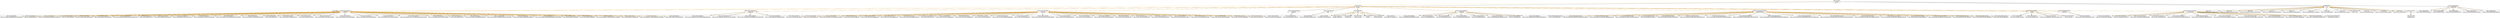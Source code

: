 digraph {
 node [shape=box];
 maxiter=50000;
 epsilon=0.01;
 splines=false;
  
 overlap=false;
 "edu.iu.nwb\nparent" -> "org.cishell\nparent" [color=orange] ;
"edu.iu.nwb\nparent" -> "edu.iu.nwb\nplugins"
"edu.iu.nwb\nplugins" -> "org.cishell\nparent" [color=orange] ;
"edu.iu.nwb\nplugins" -> "edu.iu.nwb.analysis\nanalysis"
"edu.iu.nwb.analysis\nanalysis" -> "edu.iu.nwb\nplugins" [color=orange] ;
"edu.iu.nwb.analysis\nanalysis" -> "edu.iu.nwb.analysis\nedu.iu.iv.analysis.pathfindernetworkscaling"
"edu.iu.nwb.analysis\nedu.iu.iv.analysis.pathfindernetworkscaling" -> "edu.iu.nwb.analysis\nanalysis" [color=orange] ;
"edu.iu.nwb.analysis\nanalysis" -> "edu.iu.nwb.analysis\nedu.iu.iv.attacktolerance"
"edu.iu.nwb.analysis\nedu.iu.iv.attacktolerance" -> "edu.iu.nwb.analysis\nanalysis" [color=orange] ;
"edu.iu.nwb.analysis\nanalysis" -> "edu.iu.nwb.analysis\nedu.iu.iv.clustering.betweennesscentrality"
"edu.iu.nwb.analysis\nedu.iu.iv.clustering.betweennesscentrality" -> "edu.iu.nwb.analysis\nanalysis" [color=orange] ;
"edu.iu.nwb.analysis\nanalysis" -> "edu.iu.nwb.analysis\nedu.iu.iv.search.p2p.bfs"
"edu.iu.nwb.analysis\nedu.iu.iv.search.p2p.bfs" -> "edu.iu.nwb.analysis\nanalysis" [color=orange] ;
"edu.iu.nwb.analysis\nanalysis" -> "edu.iu.nwb.analysis\nedu.iu.iv.search.p2p.randomwalk"
"edu.iu.nwb.analysis\nedu.iu.iv.search.p2p.randomwalk" -> "edu.iu.nwb.analysis\nanalysis" [color=orange] ;
"edu.iu.nwb.analysis\nanalysis" -> "edu.iu.nwb.analysis\nedu.iu.nwb.analysis.betweenness"
"edu.iu.nwb.analysis\nedu.iu.nwb.analysis.betweenness" -> "edu.iu.nwb.analysis\nanalysis" [color=orange] ;
"edu.iu.nwb.analysis\nanalysis" -> "edu.iu.nwb.analysis\nedu.iu.nwb.analysis.blondelcommunitydetection"
"edu.iu.nwb.analysis\nedu.iu.nwb.analysis.blondelcommunitydetection" -> "edu.iu.nwb.analysis\nanalysis" [color=orange] ;
"edu.iu.nwb.analysis\nanalysis" -> "edu.iu.nwb.analysis\nedu.iu.nwb.analysis.burst"
"edu.iu.nwb.analysis\nedu.iu.nwb.analysis.burst" -> "edu.iu.nwb.analysis\nanalysis" [color=orange] ;
"edu.iu.nwb.analysis\nanalysis" -> "edu.iu.nwb.analysis\nedu.iu.nwb.analysis.dichotomize"
"edu.iu.nwb.analysis\nedu.iu.nwb.analysis.dichotomize" -> "edu.iu.nwb.analysis\nanalysis" [color=orange] ;
"edu.iu.nwb.analysis\nanalysis" -> "edu.iu.nwb.analysis\nedu.iu.nwb.analysis.extractattractors"
"edu.iu.nwb.analysis\nedu.iu.nwb.analysis.extractattractors" -> "edu.iu.nwb.analysis\nanalysis" [color=orange] ;
"edu.iu.nwb.analysis\nanalysis" -> "edu.iu.nwb.analysis\nedu.iu.nwb.analysis.extractcoauthorship"
"edu.iu.nwb.analysis\nedu.iu.nwb.analysis.extractcoauthorship" -> "edu.iu.nwb.analysis\nanalysis" [color=orange] ;
"edu.iu.nwb.analysis\nanalysis" -> "edu.iu.nwb.analysis\nedu.iu.nwb.analysis.extractdirectednetfromtable"
"edu.iu.nwb.analysis\nedu.iu.nwb.analysis.extractdirectednetfromtable" -> "edu.iu.nwb.analysis\nanalysis" [color=orange] ;
"edu.iu.nwb.analysis\nanalysis" -> "edu.iu.nwb.analysis\nedu.iu.nwb.analysis.extractnetfromtable"
"edu.iu.nwb.analysis\nedu.iu.nwb.analysis.extractnetfromtable" -> "edu.iu.nwb.analysis\nanalysis" [color=orange] ;
"edu.iu.nwb.analysis\nanalysis" -> "edu.iu.nwb.analysis\nedu.iu.nwb.analysis.hits"
"edu.iu.nwb.analysis\nedu.iu.nwb.analysis.hits" -> "edu.iu.nwb.analysis\nanalysis" [color=orange] ;
"edu.iu.nwb.analysis\nanalysis" -> "edu.iu.nwb.analysis\nedu.iu.nwb.analysis.isidupremover"
"edu.iu.nwb.analysis\nedu.iu.nwb.analysis.isidupremover" -> "edu.iu.nwb.analysis\nanalysis" [color=orange] ;
"edu.iu.nwb.analysis\nanalysis" -> "edu.iu.nwb.analysis\nedu.iu.nwb.analysis.isolates"
"edu.iu.nwb.analysis\nedu.iu.nwb.analysis.isolates" -> "edu.iu.nwb.analysis\nanalysis" [color=orange] ;
"edu.iu.nwb.analysis\nanalysis" -> "edu.iu.nwb.analysis\nedu.iu.nwb.analysis.java.directedknn"
"edu.iu.nwb.analysis\nedu.iu.nwb.analysis.java.directedknn" -> "edu.iu.nwb.analysis\nanalysis" [color=orange] ;
"edu.iu.nwb.analysis\nanalysis" -> "edu.iu.nwb.analysis\nedu.iu.nwb.analysis.java.nodedegree"
"edu.iu.nwb.analysis\nedu.iu.nwb.analysis.java.nodedegree" -> "edu.iu.nwb.analysis\nanalysis" [color=orange] ;
"edu.iu.nwb.analysis\nanalysis" -> "edu.iu.nwb.analysis\nedu.iu.nwb.analysis.java.nodeindegree"
"edu.iu.nwb.analysis\nedu.iu.nwb.analysis.java.nodeindegree" -> "edu.iu.nwb.analysis\nanalysis" [color=orange] ;
"edu.iu.nwb.analysis\nanalysis" -> "edu.iu.nwb.analysis\nedu.iu.nwb.analysis.java.nodeoutdegree"
"edu.iu.nwb.analysis\nedu.iu.nwb.analysis.java.nodeoutdegree" -> "edu.iu.nwb.analysis\nanalysis" [color=orange] ;
"edu.iu.nwb.analysis\nanalysis" -> "edu.iu.nwb.analysis\nedu.iu.nwb.analysis.java.strongcomponentclustering"
"edu.iu.nwb.analysis\nedu.iu.nwb.analysis.java.strongcomponentclustering" -> "edu.iu.nwb.analysis\nanalysis" [color=orange] ;
"edu.iu.nwb.analysis\nanalysis" -> "edu.iu.nwb.analysis\nedu.iu.nwb.analysis.java.undirectedknn"
"edu.iu.nwb.analysis\nedu.iu.nwb.analysis.java.undirectedknn" -> "edu.iu.nwb.analysis\nanalysis" [color=orange] ;
"edu.iu.nwb.analysis\nanalysis" -> "edu.iu.nwb.analysis\nedu.iu.nwb.analysis.kcore"
"edu.iu.nwb.analysis\nedu.iu.nwb.analysis.kcore" -> "edu.iu.nwb.analysis\nanalysis" [color=orange] ;
"edu.iu.nwb.analysis\nanalysis" -> "edu.iu.nwb.analysis\nedu.iu.nwb.analysis.multipartitejoining"
"edu.iu.nwb.analysis\nedu.iu.nwb.analysis.multipartitejoining" -> "edu.iu.nwb.analysis\nanalysis" [color=orange] ;
"edu.iu.nwb.analysis\nanalysis" -> "edu.iu.nwb.analysis\nedu.iu.nwb.analysis.nodebetweennesscentrality"
"edu.iu.nwb.analysis\nedu.iu.nwb.analysis.nodebetweennesscentrality" -> "edu.iu.nwb.analysis\nanalysis" [color=orange] ;
"edu.iu.nwb.analysis\nanalysis" -> "edu.iu.nwb.analysis\nedu.iu.nwb.analysis.pagerank.weighted"
"edu.iu.nwb.analysis\nedu.iu.nwb.analysis.pagerank.weighted" -> "edu.iu.nwb.analysis\nanalysis" [color=orange] ;
"edu.iu.nwb.analysis\nanalysis" -> "edu.iu.nwb.analysis\nedu.iu.nwb.analysis.pathfindergraphnetworkscaling"
"edu.iu.nwb.analysis\nedu.iu.nwb.analysis.pathfindergraphnetworkscaling" -> "edu.iu.nwb.analysis\nanalysis" [color=orange] ;
"edu.iu.nwb.analysis\nanalysis" -> "edu.iu.nwb.analysis\nedu.iu.nwb.analysis.sampling"
"edu.iu.nwb.analysis\nedu.iu.nwb.analysis.sampling" -> "edu.iu.nwb.analysis\nanalysis" [color=orange] ;
"edu.iu.nwb.analysis\nanalysis" -> "edu.iu.nwb.analysis\nedu.iu.nwb.analysis.selfloops"
"edu.iu.nwb.analysis\nedu.iu.nwb.analysis.selfloops" -> "edu.iu.nwb.analysis\nanalysis" [color=orange] ;
"edu.iu.nwb.analysis\nanalysis" -> "edu.iu.nwb.analysis\nedu.iu.nwb.analysis.sitebetweenness.wrapper"
"edu.iu.nwb.analysis\nedu.iu.nwb.analysis.sitebetweenness.wrapper" -> "edu.iu.nwb.analysis\nanalysis" [color=orange] ;
"edu.iu.nwb.analysis\nanalysis" -> "edu.iu.nwb.analysis\nedu.iu.nwb.analysis.symmetrize"
"edu.iu.nwb.analysis\nedu.iu.nwb.analysis.symmetrize" -> "edu.iu.nwb.analysis\nanalysis" [color=orange] ;
"edu.iu.nwb.analysis\nanalysis" -> "edu.iu.nwb.analysis\nedu.iu.nwb.analysis.weakcomponentclustering"
"edu.iu.nwb.analysis\nedu.iu.nwb.analysis.weakcomponentclustering" -> "edu.iu.nwb.analysis\nanalysis" [color=orange] ;
"edu.iu.nwb.analysis\nanalysis" -> "edu.iu.nwb.analysis\nedu.iu.nwb.toolkit.networkanalysis"
"edu.iu.nwb.analysis\nedu.iu.nwb.toolkit.networkanalysis" -> "edu.iu.nwb.analysis\nanalysis" [color=orange] ;
"edu.iu.nwb\nplugins" -> "edu.iu.nwb.composite\ncomposite"
"edu.iu.nwb.composite\ncomposite" -> "edu.iu.nwb\nplugins" [color=orange] ;
"edu.iu.nwb.composite\ncomposite" -> "edu.iu.nwb.composite\nedu.iu.nwb.composite.extractauthorpapernetwork"
"edu.iu.nwb.composite\nedu.iu.nwb.composite.extractauthorpapernetwork" -> "edu.iu.nwb.composite\ncomposite" [color=orange] ;
"edu.iu.nwb.composite\ncomposite" -> "edu.iu.nwb.composite\nedu.iu.nwb.composite.extractcowordfromtable"
"edu.iu.nwb.composite\nedu.iu.nwb.composite.extractcowordfromtable" -> "edu.iu.nwb.composite\ncomposite" [color=orange] ;
"edu.iu.nwb.composite\ncomposite" -> "edu.iu.nwb.composite\nedu.iu.nwb.composite.extractpapercitationnetwork"
"edu.iu.nwb.composite\nedu.iu.nwb.composite.extractpapercitationnetwork" -> "edu.iu.nwb.composite\ncomposite" [color=orange] ;
"edu.iu.nwb.composite\ncomposite" -> "edu.iu.nwb.composite\nedu.iu.nwb.composite.isiloadandclean"
"edu.iu.nwb.composite\nedu.iu.nwb.composite.isiloadandclean" -> "edu.iu.nwb.composite\ncomposite" [color=orange] ;
"edu.iu.nwb\nplugins" -> "edu.iu.nwb.converter\nconverter"
"edu.iu.nwb.converter\nconverter" -> "edu.iu.nwb\nplugins" [color=orange] ;
"edu.iu.nwb.converter\nconverter" -> "edu.iu.nwb.converter\nedu.iu.cns.converter.graceplot"
"edu.iu.nwb.converter\nedu.iu.cns.converter.graceplot" -> "edu.iu.nwb.converter\nconverter" [color=orange] ;
"edu.iu.nwb.converter\nconverter" -> "edu.iu.nwb.converter\nedu.iu.cns.converter.plotcsv"
"edu.iu.nwb.converter\nedu.iu.cns.converter.plotcsv" -> "edu.iu.nwb.converter\nconverter" [color=orange] ;
"edu.iu.nwb.converter\nconverter" -> "edu.iu.nwb.converter\nedu.iu.nwb.converter.cerncoltmatrix_nwbfile"
"edu.iu.nwb.converter\nedu.iu.nwb.converter.cerncoltmatrix_nwbfile" -> "edu.iu.nwb.converter\nconverter" [color=orange] ;
"edu.iu.nwb.converter\nconverter" -> "edu.iu.nwb.converter\nedu.iu.nwb.converter.edgelist"
"edu.iu.nwb.converter\nedu.iu.nwb.converter.edgelist" -> "edu.iu.nwb.converter\nconverter" [color=orange] ;
"edu.iu.nwb.converter\nconverter" -> "edu.iu.nwb.converter\nedu.iu.nwb.converter.jungpajeknet"
"edu.iu.nwb.converter\nedu.iu.nwb.converter.jungpajeknet" -> "edu.iu.nwb.converter\nconverter" [color=orange] ;
"edu.iu.nwb.converter\nconverter" -> "edu.iu.nwb.converter\nedu.iu.nwb.converter.jungprefuse"
"edu.iu.nwb.converter\nedu.iu.nwb.converter.jungprefuse" -> "edu.iu.nwb.converter\nconverter" [color=orange] ;
"edu.iu.nwb.converter\nconverter" -> "edu.iu.nwb.converter\nedu.iu.nwb.converter.jungprefusebeta"
"edu.iu.nwb.converter\nedu.iu.nwb.converter.jungprefusebeta" -> "edu.iu.nwb.converter\nconverter" [color=orange] ;
"edu.iu.nwb.converter\nconverter" -> "edu.iu.nwb.converter\nedu.iu.nwb.converter.nwb"
"edu.iu.nwb.converter\nedu.iu.nwb.converter.nwb" -> "edu.iu.nwb.converter\nconverter" [color=orange] ;
"edu.iu.nwb.converter\nconverter" -> "edu.iu.nwb.converter\nedu.iu.nwb.converter.nwbgraphml"
"edu.iu.nwb.converter\nedu.iu.nwb.converter.nwbgraphml" -> "edu.iu.nwb.converter\nconverter" [color=orange] ;
"edu.iu.nwb.converter\nconverter" -> "edu.iu.nwb.converter\nedu.iu.nwb.converter.nwbpajeknet"
"edu.iu.nwb.converter\nedu.iu.nwb.converter.nwbpajeknet" -> "edu.iu.nwb.converter\nconverter" [color=orange] ;
"edu.iu.nwb.converter\nconverter" -> "edu.iu.nwb.converter\nedu.iu.nwb.converter.pajekmat"
"edu.iu.nwb.converter\nedu.iu.nwb.converter.pajekmat" -> "edu.iu.nwb.converter\nconverter" [color=orange] ;
"edu.iu.nwb.converter\nconverter" -> "edu.iu.nwb.converter\nedu.iu.nwb.converter.pajekmatpajeknet"
"edu.iu.nwb.converter\nedu.iu.nwb.converter.pajekmatpajeknet" -> "edu.iu.nwb.converter\nconverter" [color=orange] ;
"edu.iu.nwb.converter\nconverter" -> "edu.iu.nwb.converter\nedu.iu.nwb.converter.pajeknet"
"edu.iu.nwb.converter\nedu.iu.nwb.converter.pajeknet" -> "edu.iu.nwb.converter\nconverter" [color=orange] ;
"edu.iu.nwb.converter\nconverter" -> "edu.iu.nwb.converter\nedu.iu.nwb.converter.prefuseTreeBetaAlpha"
"edu.iu.nwb.converter\nedu.iu.nwb.converter.prefuseTreeBetaAlpha" -> "edu.iu.nwb.converter\nconverter" [color=orange] ;
"edu.iu.nwb.converter\nconverter" -> "edu.iu.nwb.converter\nedu.iu.nwb.converter.prefusebibtex"
"edu.iu.nwb.converter\nedu.iu.nwb.converter.prefusebibtex" -> "edu.iu.nwb.converter\nconverter" [color=orange] ;
"edu.iu.nwb.converter\nconverter" -> "edu.iu.nwb.converter\nedu.iu.nwb.converter.prefusecsv"
"edu.iu.nwb.converter\nedu.iu.nwb.converter.prefusecsv" -> "edu.iu.nwb.converter\nconverter" [color=orange] ;
"edu.iu.nwb.converter\nconverter" -> "edu.iu.nwb.converter\nedu.iu.nwb.converter.prefusegraphml"
"edu.iu.nwb.converter\nedu.iu.nwb.converter.prefusegraphml" -> "edu.iu.nwb.converter\nconverter" [color=orange] ;
"edu.iu.nwb.converter\nconverter" -> "edu.iu.nwb.converter\nedu.iu.nwb.converter.prefuseisi"
"edu.iu.nwb.converter\nedu.iu.nwb.converter.prefuseisi" -> "edu.iu.nwb.converter\nconverter" [color=orange] ;
"edu.iu.nwb.converter\nconverter" -> "edu.iu.nwb.converter\nedu.iu.nwb.converter.prefusensf"
"edu.iu.nwb.converter\nedu.iu.nwb.converter.prefusensf" -> "edu.iu.nwb.converter\nconverter" [color=orange] ;
"edu.iu.nwb.converter\nconverter" -> "edu.iu.nwb.converter\nedu.iu.nwb.converter.prefuserefer"
"edu.iu.nwb.converter\nedu.iu.nwb.converter.prefuserefer" -> "edu.iu.nwb.converter\nconverter" [color=orange] ;
"edu.iu.nwb.converter\nconverter" -> "edu.iu.nwb.converter\nedu.iu.nwb.converter.prefusescopus"
"edu.iu.nwb.converter\nedu.iu.nwb.converter.prefusescopus" -> "edu.iu.nwb.converter\nconverter" [color=orange] ;
"edu.iu.nwb.converter\nconverter" -> "edu.iu.nwb.converter\nedu.iu.nwb.converter.prefusetreeml"
"edu.iu.nwb.converter\nedu.iu.nwb.converter.prefusetreeml" -> "edu.iu.nwb.converter\nconverter" [color=orange] ;
"edu.iu.nwb.converter\nconverter" -> "edu.iu.nwb.converter\nedu.iu.nwb.converter.prefusexgmml"
"edu.iu.nwb.converter\nedu.iu.nwb.converter.prefusexgmml" -> "edu.iu.nwb.converter\nconverter" [color=orange] ;
"edu.iu.nwb.converter\nconverter" -> "edu.iu.nwb.converter\nedu.iu.nwb.converter.tablegraph"
"edu.iu.nwb.converter\nedu.iu.nwb.converter.tablegraph" -> "edu.iu.nwb.converter\nconverter" [color=orange] ;
"edu.iu.nwb.converter\nconverter" -> "edu.iu.nwb.converter\nedu.iu.nwb.converter.text"
"edu.iu.nwb.converter\nedu.iu.nwb.converter.text" -> "edu.iu.nwb.converter\nconverter" [color=orange] ;
"edu.iu.nwb.converter\nconverter" -> "edu.iu.nwb.converter\nedu.iu.nwb.converter.treegraph"
"edu.iu.nwb.converter\nedu.iu.nwb.converter.treegraph" -> "edu.iu.nwb.converter\nconverter" [color=orange] ;
"edu.iu.nwb\nplugins" -> "edu.iu.nwb.database\ndatabase"
"edu.iu.nwb.database\ndatabase" -> "edu.iu.nwb\nplugins" [color=orange] ;
"edu.iu.nwb.database\ndatabase" -> "edu.iu.nwb.database\nedu.iu.nwb.database.connect"
"edu.iu.nwb.database\nedu.iu.nwb.database.connect" -> "edu.iu.nwb.database\ndatabase" [color=orange] ;
"edu.iu.nwb\nplugins" -> "edu.iu.nwb.help\nhelp"
"edu.iu.nwb.help\nhelp" -> "edu.iu.nwb\nplugins" [color=orange] ;
"edu.iu.nwb.help\nhelp" -> "edu.iu.nwb.help\nedu.iu.nwb.help.documentation"
"edu.iu.nwb.help\nedu.iu.nwb.help.documentation" -> "edu.iu.nwb.help\nhelp" [color=orange] ;
"edu.iu.nwb\nplugins" -> "edu.iu.nwb.libs\nlibs"
"edu.iu.nwb.libs\nlibs" -> "edu.iu.nwb\nplugins" [color=orange] ;
"edu.iu.nwb.libs\nlibs" -> "edu.iu.nwb.libs\nFreeHEP_VectorGraphics"
"edu.iu.nwb.libs\nFreeHEP_VectorGraphics" -> "edu.iu.nwb.libs\nlibs" [color=orange] ;
"edu.iu.nwb.libs\nlibs" -> "edu.iu.nwb.libs\ngoogle_collections"
"edu.iu.nwb.libs\ngoogle_collections" -> "edu.iu.nwb.libs\nlibs" [color=orange] ;
"edu.iu.nwb.libs\nlibs" -> "edu.iu.nwb.libs\njavabib.orig"
"edu.iu.nwb.libs\njavabib.orig" -> "edu.iu.nwb.libs\nlibs" [color=orange] ;
"edu.iu.nwb.libs\nlibs" -> "edu.iu.nwb.libs\njaxb_stax_jpa"
"edu.iu.nwb.libs\njaxb_stax_jpa" -> "edu.iu.nwb.libs\nlibs" [color=orange] ;
"edu.iu.nwb.libs\nlibs" -> "edu.iu.nwb.libs\nlucene"
"edu.iu.nwb.libs\nlucene" -> "edu.iu.nwb.libs\nlibs" [color=orange] ;
"edu.iu.nwb.libs\nlibs" -> "edu.iu.nwb.libs\nlucene_snowball"
"edu.iu.nwb.libs\nlucene_snowball" -> "edu.iu.nwb.libs\nlibs" [color=orange] ;
"edu.iu.nwb.libs\nlibs" -> "edu.iu.nwb.libs\nuk.ac.shef.wit.simmetrics"
"edu.iu.nwb.libs\nuk.ac.shef.wit.simmetrics" -> "edu.iu.nwb.libs\nlibs" [color=orange] ;
"edu.iu.nwb\nplugins" -> "edu.iu.nwb.modeling\nmodeling"
"edu.iu.nwb.modeling\nmodeling" -> "edu.iu.nwb\nplugins" [color=orange] ;
"edu.iu.nwb.modeling\nmodeling" -> "edu.iu.nwb.modeling\nedu.iu.iv.modeling.barabasialbertmodel"
"edu.iu.nwb.modeling\nedu.iu.iv.modeling.barabasialbertmodel" -> "edu.iu.nwb.modeling\nmodeling" [color=orange] ;
"edu.iu.nwb.modeling\nmodeling" -> "edu.iu.nwb.modeling\nedu.iu.iv.modeling.p2p.can"
"edu.iu.nwb.modeling\nedu.iu.iv.modeling.p2p.can" -> "edu.iu.nwb.modeling\nmodeling" [color=orange] ;
"edu.iu.nwb.modeling\nmodeling" -> "edu.iu.nwb.modeling\nedu.iu.iv.modeling.p2p.chord"
"edu.iu.nwb.modeling\nedu.iu.iv.modeling.p2p.chord" -> "edu.iu.nwb.modeling\nmodeling" [color=orange] ;
"edu.iu.nwb.modeling\nmodeling" -> "edu.iu.nwb.modeling\nedu.iu.iv.modeling.p2p.hypergrid"
"edu.iu.nwb.modeling\nedu.iu.iv.modeling.p2p.hypergrid" -> "edu.iu.nwb.modeling\nmodeling" [color=orange] ;
"edu.iu.nwb.modeling\nmodeling" -> "edu.iu.nwb.modeling\nedu.iu.iv.modeling.p2p.pru"
"edu.iu.nwb.modeling\nedu.iu.iv.modeling.p2p.pru" -> "edu.iu.nwb.modeling\nmodeling" [color=orange] ;
"edu.iu.nwb.modeling\nmodeling" -> "edu.iu.nwb.modeling\nedu.iu.iv.modeling.p2p.randomnetwork"
"edu.iu.nwb.modeling\nedu.iu.iv.modeling.p2p.randomnetwork" -> "edu.iu.nwb.modeling\nmodeling" [color=orange] ;
"edu.iu.nwb.modeling\nmodeling" -> "edu.iu.nwb.modeling\nedu.iu.iv.modeling.tarl"
"edu.iu.nwb.modeling\nedu.iu.iv.modeling.tarl" -> "edu.iu.nwb.modeling\nmodeling" [color=orange] ;
"edu.iu.nwb.modeling\nmodeling" -> "edu.iu.nwb.modeling\nedu.iu.nwb.modeling.discretenetworkdynamics"
"edu.iu.nwb.modeling\nedu.iu.nwb.modeling.discretenetworkdynamics" -> "edu.iu.nwb.modeling\nmodeling" [color=orange] ;
"edu.iu.nwb\nplugins" -> "edu.iu.nwb.preprocessing\npreprocessing"
"edu.iu.nwb.preprocessing\npreprocessing" -> "edu.iu.nwb\nplugins" [color=orange] ;
"edu.iu.nwb.preprocessing\npreprocessing" -> "edu.iu.nwb.preprocessing\nedu.iu.iv.errortolerance"
"edu.iu.nwb.preprocessing\nedu.iu.iv.errortolerance" -> "edu.iu.nwb.preprocessing\npreprocessing" [color=orange] ;
"edu.iu.nwb.preprocessing\npreprocessing" -> "edu.iu.nwb.preprocessing\nedu.iu.iv.preprocessing.directoryhierarchyreader"
"edu.iu.nwb.preprocessing\nedu.iu.iv.preprocessing.directoryhierarchyreader" -> "edu.iu.nwb.preprocessing\npreprocessing" [color=orange] ;
"edu.iu.nwb.preprocessing\npreprocessing" -> "edu.iu.nwb.preprocessing\nedu.iu.nwb.preprocessing.bibcouplingsimilarity"
"edu.iu.nwb.preprocessing\nedu.iu.nwb.preprocessing.bibcouplingsimilarity" -> "edu.iu.nwb.preprocessing\npreprocessing" [color=orange] ;
"edu.iu.nwb.preprocessing\npreprocessing" -> "edu.iu.nwb.preprocessing\nedu.iu.nwb.preprocessing.cocitationsimilarity"
"edu.iu.nwb.preprocessing\nedu.iu.nwb.preprocessing.cocitationsimilarity" -> "edu.iu.nwb.preprocessing\npreprocessing" [color=orange] ;
"edu.iu.nwb.preprocessing\npreprocessing" -> "edu.iu.nwb.preprocessing\nedu.iu.nwb.preprocessing.csv"
"edu.iu.nwb.preprocessing\nedu.iu.nwb.preprocessing.csv" -> "edu.iu.nwb.preprocessing\npreprocessing" [color=orange] ;
"edu.iu.nwb.preprocessing\npreprocessing" -> "edu.iu.nwb.preprocessing\nedu.iu.nwb.preprocessing.deleteisolates"
"edu.iu.nwb.preprocessing\nedu.iu.nwb.preprocessing.deleteisolates" -> "edu.iu.nwb.preprocessing\npreprocessing" [color=orange] ;
"edu.iu.nwb.preprocessing\npreprocessing" -> "edu.iu.nwb.preprocessing\nedu.iu.nwb.preprocessing.duplicatenodedetector"
"edu.iu.nwb.preprocessing\nedu.iu.nwb.preprocessing.duplicatenodedetector" -> "edu.iu.nwb.preprocessing\npreprocessing" [color=orange] ;
"edu.iu.nwb.preprocessing\npreprocessing" -> "edu.iu.nwb.preprocessing\nedu.iu.nwb.preprocessing.extractnodesandedges"
"edu.iu.nwb.preprocessing\nedu.iu.nwb.preprocessing.extractnodesandedges" -> "edu.iu.nwb.preprocessing\npreprocessing" [color=orange] ;
"edu.iu.nwb.preprocessing\npreprocessing" -> "edu.iu.nwb.preprocessing\nedu.iu.nwb.preprocessing.nwbfile_cerncoltmatrix"
"edu.iu.nwb.preprocessing\nedu.iu.nwb.preprocessing.nwbfile_cerncoltmatrix" -> "edu.iu.nwb.preprocessing\npreprocessing" [color=orange] ;
"edu.iu.nwb.preprocessing\npreprocessing" -> "edu.iu.nwb.preprocessing\nedu.iu.nwb.preprocessing.pathfindernetworkscaling.fast"
"edu.iu.nwb.preprocessing\nedu.iu.nwb.preprocessing.pathfindernetworkscaling.fast" -> "edu.iu.nwb.preprocessing\npreprocessing" [color=orange] ;
"edu.iu.nwb.preprocessing\npreprocessing" -> "edu.iu.nwb.preprocessing\nedu.iu.nwb.preprocessing.pathfindernetworkscaling.mst"
"edu.iu.nwb.preprocessing\nedu.iu.nwb.preprocessing.pathfindernetworkscaling.mst" -> "edu.iu.nwb.preprocessing\npreprocessing" [color=orange] ;
"edu.iu.nwb.preprocessing\npreprocessing" -> "edu.iu.nwb.preprocessing\nedu.iu.nwb.preprocessing.prefuse.beta.directoryhierarchyreader"
"edu.iu.nwb.preprocessing\nedu.iu.nwb.preprocessing.prefuse.beta.directoryhierarchyreader" -> "edu.iu.nwb.preprocessing\npreprocessing" [color=orange] ;
"edu.iu.nwb.preprocessing\npreprocessing" -> "edu.iu.nwb.preprocessing\nedu.iu.nwb.preprocessing.removeedgeattributes"
"edu.iu.nwb.preprocessing\nedu.iu.nwb.preprocessing.removeedgeattributes" -> "edu.iu.nwb.preprocessing\npreprocessing" [color=orange] ;
"edu.iu.nwb.preprocessing\npreprocessing" -> "edu.iu.nwb.preprocessing\nedu.iu.nwb.preprocessing.removegraphattributes"
"edu.iu.nwb.preprocessing\nedu.iu.nwb.preprocessing.removegraphattributes" -> "edu.iu.nwb.preprocessing\npreprocessing" [color=orange] ;
"edu.iu.nwb.preprocessing\npreprocessing" -> "edu.iu.nwb.preprocessing\nedu.iu.nwb.preprocessing.tablefilter"
"edu.iu.nwb.preprocessing\nedu.iu.nwb.preprocessing.tablefilter" -> "edu.iu.nwb.preprocessing\npreprocessing" [color=orange] ;
"edu.iu.nwb.preprocessing\npreprocessing" -> "edu.iu.nwb.preprocessing\nedu.iu.nwb.preprocessing.text.normalization"
"edu.iu.nwb.preprocessing\nedu.iu.nwb.preprocessing.text.normalization" -> "edu.iu.nwb.preprocessing\npreprocessing" [color=orange] ;
"edu.iu.nwb.preprocessing\npreprocessing" -> "edu.iu.nwb.preprocessing\nedu.iu.nwb.preprocessing.timeslice"
"edu.iu.nwb.preprocessing\nedu.iu.nwb.preprocessing.timeslice" -> "edu.iu.nwb.preprocessing\npreprocessing" [color=orange] ;
"edu.iu.nwb.preprocessing\npreprocessing" -> "edu.iu.nwb.preprocessing\nedu.iu.nwb.preprocessing.trimedges"
"edu.iu.nwb.preprocessing\nedu.iu.nwb.preprocessing.trimedges" -> "edu.iu.nwb.preprocessing\npreprocessing" [color=orange] ;
"edu.iu.nwb.preprocessing\npreprocessing" -> "edu.iu.nwb.preprocessing\nedu.iu.nwb.tools.mergenodes"
"edu.iu.nwb.preprocessing\nedu.iu.nwb.tools.mergenodes" -> "edu.iu.nwb.preprocessing\npreprocessing" [color=orange] ;
"edu.iu.nwb\nplugins" -> "edu.iu.nwb.shared\nshared"
"edu.iu.nwb.shared\nshared" -> "edu.iu.nwb\nplugins" [color=orange] ;
"edu.iu.nwb.shared\nshared" -> "edu.iu.nwb.shared\nedu.iu.cns.utilities.testing"
"edu.iu.nwb.shared\nedu.iu.cns.utilities.testing" -> "edu.iu.nwb.shared\nshared" [color=orange] ;
"edu.iu.nwb.shared\nshared" -> "edu.iu.nwb.shared\nedu.iu.nwb.shared.isiutil"
"edu.iu.nwb.shared\nedu.iu.nwb.shared.isiutil" -> "edu.iu.nwb.shared\nshared" [color=orange] ;
"edu.iu.nwb.shared\nshared" -> "edu.iu.nwb.shared\nedu.iu.nwb.templates.staticexecutable.nwb"
"edu.iu.nwb.shared\nedu.iu.nwb.templates.staticexecutable.nwb" -> "edu.iu.nwb.shared\nshared" [color=orange] ;
"edu.iu.nwb.shared\nshared" -> "edu.iu.nwb.shared\nedu.iu.nwb.util"
"edu.iu.nwb.shared\nedu.iu.nwb.util" -> "edu.iu.nwb.shared\nshared" [color=orange] ;
"edu.iu.nwb\nplugins" -> "edu.iu.nwb.unittests\nunittests"
"edu.iu.nwb.unittests\nunittests" -> "edu.iu.nwb\nplugins" [color=orange] ;
"edu.iu.nwb.unittests\nunittests" -> "edu.iu.nwb.unittests\nedu.iu.nwb.converter.prefuseisi.tests"
"edu.iu.nwb.unittests\nedu.iu.nwb.converter.prefuseisi.tests" -> "edu.iu.nwb.unittests\nunittests" [color=orange] ;
"edu.iu.nwb\nplugins" -> "edu.iu.nwb.visualization\nvisualization"
"edu.iu.nwb.visualization\nvisualization" -> "edu.iu.nwb\nplugins" [color=orange] ;
"edu.iu.nwb.visualization\nvisualization" -> "edu.iu.nwb.visualization\nedu.iu.iv.visualization.treemap"
"edu.iu.nwb.visualization\nedu.iu.iv.visualization.treemap" -> "edu.iu.nwb.visualization\nvisualization" [color=orange] ;
"edu.iu.nwb.visualization\nvisualization" -> "edu.iu.nwb.visualization\nedu.iu.iv.visualization.treeviz"
"edu.iu.nwb.visualization\nedu.iu.iv.visualization.treeviz" -> "edu.iu.nwb.visualization\nvisualization" [color=orange] ;
"edu.iu.nwb.visualization\nvisualization" -> "edu.iu.nwb.visualization\nedu.iu.nwb.visualization.balloongraph"
"edu.iu.nwb.visualization\nedu.iu.nwb.visualization.balloongraph" -> "edu.iu.nwb.visualization\nvisualization" [color=orange] ;
"edu.iu.nwb.visualization\nvisualization" -> "edu.iu.nwb.visualization\nedu.iu.nwb.visualization.drl"
"edu.iu.nwb.visualization\nedu.iu.nwb.visualization.drl" -> "edu.iu.nwb.visualization\nvisualization" [color=orange] ;
"edu.iu.nwb.visualization\nvisualization" -> "edu.iu.nwb.visualization\nedu.iu.nwb.visualization.forcedirectedlayout"
"edu.iu.nwb.visualization\nedu.iu.nwb.visualization.forcedirectedlayout" -> "edu.iu.nwb.visualization\nvisualization" [color=orange] ;
"edu.iu.nwb.visualization\nvisualization" -> "edu.iu.nwb.visualization\nedu.iu.nwb.visualization.hyperbolictree"
"edu.iu.nwb.visualization\nedu.iu.nwb.visualization.hyperbolictree" -> "edu.iu.nwb.visualization\nvisualization" [color=orange] ;
"edu.iu.nwb.visualization\nvisualization" -> "edu.iu.nwb.visualization\nedu.iu.nwb.visualization.jungnetworklayout"
"edu.iu.nwb.visualization\nedu.iu.nwb.visualization.jungnetworklayout" -> "edu.iu.nwb.visualization\nvisualization" [color=orange] ;
"edu.iu.nwb.visualization\nvisualization" -> "edu.iu.nwb.visualization\nedu.iu.nwb.visualization.prefuse.alpha.smallworld"
"edu.iu.nwb.visualization\nedu.iu.nwb.visualization.prefuse.alpha.smallworld" -> "edu.iu.nwb.visualization\nvisualization" [color=orange] ;
"edu.iu.nwb.visualization\nvisualization" -> "edu.iu.nwb.visualization\nedu.iu.nwb.visualization.prefuse.beta"
"edu.iu.nwb.visualization\nedu.iu.nwb.visualization.prefuse.beta" -> "edu.iu.nwb.visualization\nvisualization" [color=orange] ;
"edu.iu.nwb.visualization\nvisualization" -> "edu.iu.nwb.visualization\nedu.iu.nwb.visualization.radialgraph"
"edu.iu.nwb.visualization\nedu.iu.nwb.visualization.radialgraph" -> "edu.iu.nwb.visualization\nvisualization" [color=orange] ;
"edu.iu.nwb.visualization\nvisualization" -> "edu.iu.nwb.visualization\nedu.iu.nwb.visualization.roundrussell"
"edu.iu.nwb.visualization\nedu.iu.nwb.visualization.roundrussell" -> "edu.iu.nwb.visualization\nvisualization" [color=orange] ;
"edu.iu.nwb.visualization\nvisualization" -> "edu.iu.nwb.visualization\norg.mediavirus.parvis"
"edu.iu.nwb.visualization\norg.mediavirus.parvis" -> "edu.iu.nwb.visualization\nvisualization" [color=orange] ;
"edu.iu.nwb\nparent" -> "edu.iu.cns\ncns"
"edu.iu.cns\ncns" -> "edu.iu.cns\nedu.iu.cns.converter.nwb_graphstream"
"edu.iu.cns\nedu.iu.cns.converter.nwb_graphstream" -> "edu.iu.cns\ncns" [color=orange] ;
"edu.iu.cns\ncns" -> "edu.iu.cns\nedu.iu.cns.database.extract.generic"
"edu.iu.cns\nedu.iu.cns.database.extract.generic" -> "edu.iu.cns\ncns" [color=orange] ;
"edu.iu.cns\ncns" -> "edu.iu.cns\nedu.iu.cns.database.extract.queryrunner"
"edu.iu.cns\nedu.iu.cns.database.extract.queryrunner" -> "edu.iu.cns\ncns" [color=orange] ;
"edu.iu.cns\ncns" -> "edu.iu.cns\nedu.iu.cns.database.load.framework"
"edu.iu.cns\nedu.iu.cns.database.load.framework" -> "edu.iu.cns\ncns" [color=orange] ;
"edu.iu.cns\ncns" -> "edu.iu.cns\nedu.iu.cns.database.merge.generic"
"edu.iu.cns\nedu.iu.cns.database.merge.generic" -> "edu.iu.cns\ncns" [color=orange] ;
"edu.iu.cns\ncns" -> "edu.iu.cns\nedu.iu.cns.graphstream.common"
"edu.iu.cns\nedu.iu.cns.graphstream.common" -> "edu.iu.cns\ncns" [color=orange] ;
"edu.iu.cns\ncns" -> "edu.iu.cns\nedu.iu.cns.inspectdata"
"edu.iu.cns\nedu.iu.cns.inspectdata" -> "edu.iu.cns\ncns" [color=orange] ;
"edu.iu.cns\ncns" -> "edu.iu.cns\nedu.iu.cns.persistence.session"
"edu.iu.cns\nedu.iu.cns.persistence.session" -> "edu.iu.cns\ncns" [color=orange] ;
"edu.iu.cns\ncns" -> "edu.iu.cns\nedu.iu.cns.r"
"edu.iu.cns\nedu.iu.cns.r" -> "edu.iu.cns\ncns" [color=orange] ;
"edu.iu.cns\ncns" -> "edu.iu.cns\nedu.iu.cns.shared.utilities"
"edu.iu.cns\nedu.iu.cns.shared.utilities" -> "edu.iu.cns\ncns" [color=orange] ;
"edu.iu.cns\ncns" -> "edu.iu.cns\nedu.iu.cns.tool.metadata_report"
"edu.iu.cns\nedu.iu.cns.tool.metadata_report" -> "edu.iu.cns\ncns" [color=orange] ;
"edu.iu.cns\ncns" -> "edu.iu.cns\nedu.iu.cns.visualization"
"edu.iu.cns\nedu.iu.cns.visualization" -> "edu.iu.cns\ncns" [color=orange] ;
"edu.iu.cns\ncns" -> "edu.iu.cns.lib\nlib"
"edu.iu.cns.lib\nlib" -> "edu.iu.cns\ncns" [color=orange] ;
"edu.iu.cns.lib\nlib" -> "edu.iu.cns.lib\ngraphstream"
"edu.iu.cns.lib\ngraphstream" -> "edu.iu.cns.lib\nlib" [color=orange] ;
"edu.iu.nwb\nparent" -> "edu.iu.deployment\ndeployment"
"edu.iu.deployment\ndeployment" -> "edu.iu.deployment\nedu.iu.nwb.converter.feature"
"edu.iu.deployment\nedu.iu.nwb.converter.feature" -> "edu.iu.deployment\ndeployment" [color=orange] ;
"edu.iu.deployment\ndeployment" -> "edu.iu.deployment\nedu.iu.nwb.gui.brand"
"edu.iu.deployment\nedu.iu.nwb.gui.brand" -> "edu.iu.deployment\ndeployment" [color=orange] ;
"edu.iu.deployment\ndeployment" -> "edu.iu.deployment\nedu.iu.nwb.gui.brand.feature"
"edu.iu.deployment\nedu.iu.nwb.gui.brand.feature" -> "edu.iu.deployment\ndeployment" [color=orange] ;
"edu.iu.deployment\ndeployment" -> "edu.iu.deployment\nedu.iu.nwb.gui.brand.welcometext"
"edu.iu.deployment\nedu.iu.nwb.gui.brand.welcometext" -> "edu.iu.deployment\ndeployment" [color=orange] ;
"edu.iu.deployment\ndeployment" -> "edu.iu.deployment\nedu.iu.nwb.javaalgorithm.feature"
"edu.iu.deployment\nedu.iu.nwb.javaalgorithm.feature" -> "edu.iu.deployment\ndeployment" [color=orange] ;

}
